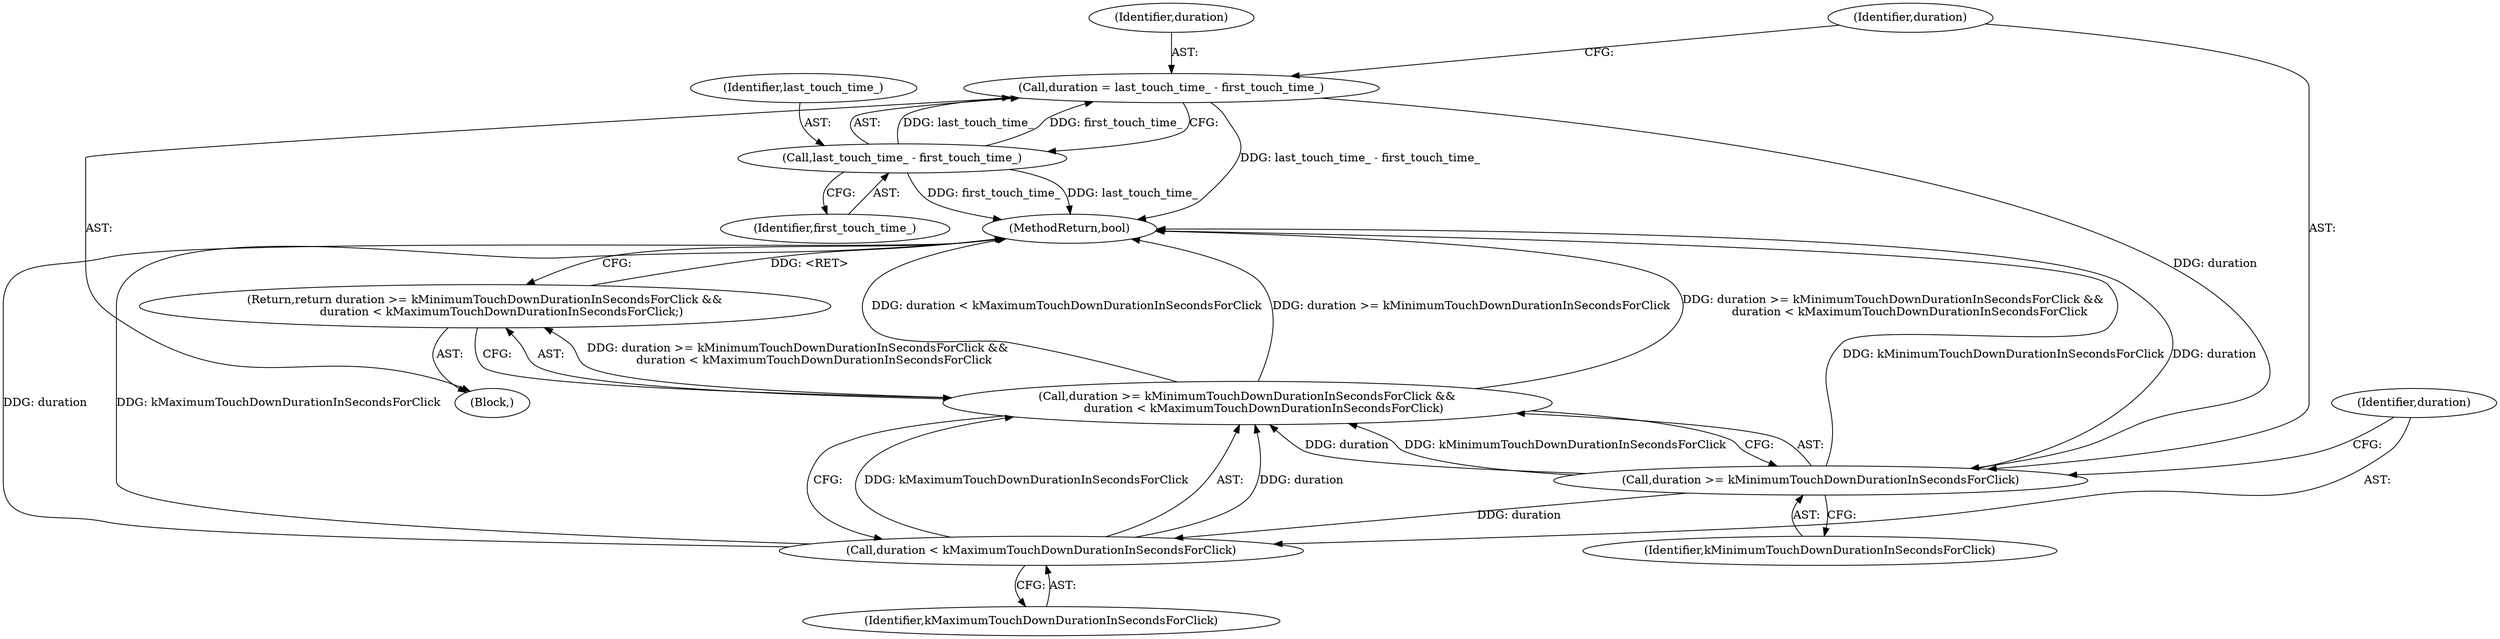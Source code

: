 digraph "1_Chrome_b8573aa643b03a59f4e2c99c72d3511a11cfb0b6_0@integer" {
"1000103" [label="(Call,duration = last_touch_time_ - first_touch_time_)"];
"1000105" [label="(Call,last_touch_time_ - first_touch_time_)"];
"1000110" [label="(Call,duration >= kMinimumTouchDownDurationInSecondsForClick)"];
"1000109" [label="(Call,duration >= kMinimumTouchDownDurationInSecondsForClick &&\n         duration < kMaximumTouchDownDurationInSecondsForClick)"];
"1000108" [label="(Return,return duration >= kMinimumTouchDownDurationInSecondsForClick &&\n         duration < kMaximumTouchDownDurationInSecondsForClick;)"];
"1000113" [label="(Call,duration < kMaximumTouchDownDurationInSecondsForClick)"];
"1000113" [label="(Call,duration < kMaximumTouchDownDurationInSecondsForClick)"];
"1000116" [label="(MethodReturn,bool)"];
"1000109" [label="(Call,duration >= kMinimumTouchDownDurationInSecondsForClick &&\n         duration < kMaximumTouchDownDurationInSecondsForClick)"];
"1000115" [label="(Identifier,kMaximumTouchDownDurationInSecondsForClick)"];
"1000107" [label="(Identifier,first_touch_time_)"];
"1000114" [label="(Identifier,duration)"];
"1000103" [label="(Call,duration = last_touch_time_ - first_touch_time_)"];
"1000106" [label="(Identifier,last_touch_time_)"];
"1000112" [label="(Identifier,kMinimumTouchDownDurationInSecondsForClick)"];
"1000111" [label="(Identifier,duration)"];
"1000105" [label="(Call,last_touch_time_ - first_touch_time_)"];
"1000101" [label="(Block,)"];
"1000110" [label="(Call,duration >= kMinimumTouchDownDurationInSecondsForClick)"];
"1000104" [label="(Identifier,duration)"];
"1000108" [label="(Return,return duration >= kMinimumTouchDownDurationInSecondsForClick &&\n         duration < kMaximumTouchDownDurationInSecondsForClick;)"];
"1000103" -> "1000101"  [label="AST: "];
"1000103" -> "1000105"  [label="CFG: "];
"1000104" -> "1000103"  [label="AST: "];
"1000105" -> "1000103"  [label="AST: "];
"1000111" -> "1000103"  [label="CFG: "];
"1000103" -> "1000116"  [label="DDG: last_touch_time_ - first_touch_time_"];
"1000105" -> "1000103"  [label="DDG: last_touch_time_"];
"1000105" -> "1000103"  [label="DDG: first_touch_time_"];
"1000103" -> "1000110"  [label="DDG: duration"];
"1000105" -> "1000107"  [label="CFG: "];
"1000106" -> "1000105"  [label="AST: "];
"1000107" -> "1000105"  [label="AST: "];
"1000105" -> "1000116"  [label="DDG: first_touch_time_"];
"1000105" -> "1000116"  [label="DDG: last_touch_time_"];
"1000110" -> "1000109"  [label="AST: "];
"1000110" -> "1000112"  [label="CFG: "];
"1000111" -> "1000110"  [label="AST: "];
"1000112" -> "1000110"  [label="AST: "];
"1000114" -> "1000110"  [label="CFG: "];
"1000109" -> "1000110"  [label="CFG: "];
"1000110" -> "1000116"  [label="DDG: kMinimumTouchDownDurationInSecondsForClick"];
"1000110" -> "1000116"  [label="DDG: duration"];
"1000110" -> "1000109"  [label="DDG: duration"];
"1000110" -> "1000109"  [label="DDG: kMinimumTouchDownDurationInSecondsForClick"];
"1000110" -> "1000113"  [label="DDG: duration"];
"1000109" -> "1000108"  [label="AST: "];
"1000109" -> "1000113"  [label="CFG: "];
"1000113" -> "1000109"  [label="AST: "];
"1000108" -> "1000109"  [label="CFG: "];
"1000109" -> "1000116"  [label="DDG: duration < kMaximumTouchDownDurationInSecondsForClick"];
"1000109" -> "1000116"  [label="DDG: duration >= kMinimumTouchDownDurationInSecondsForClick"];
"1000109" -> "1000116"  [label="DDG: duration >= kMinimumTouchDownDurationInSecondsForClick &&\n         duration < kMaximumTouchDownDurationInSecondsForClick"];
"1000109" -> "1000108"  [label="DDG: duration >= kMinimumTouchDownDurationInSecondsForClick &&\n         duration < kMaximumTouchDownDurationInSecondsForClick"];
"1000113" -> "1000109"  [label="DDG: duration"];
"1000113" -> "1000109"  [label="DDG: kMaximumTouchDownDurationInSecondsForClick"];
"1000108" -> "1000101"  [label="AST: "];
"1000116" -> "1000108"  [label="CFG: "];
"1000108" -> "1000116"  [label="DDG: <RET>"];
"1000113" -> "1000115"  [label="CFG: "];
"1000114" -> "1000113"  [label="AST: "];
"1000115" -> "1000113"  [label="AST: "];
"1000113" -> "1000116"  [label="DDG: duration"];
"1000113" -> "1000116"  [label="DDG: kMaximumTouchDownDurationInSecondsForClick"];
}
